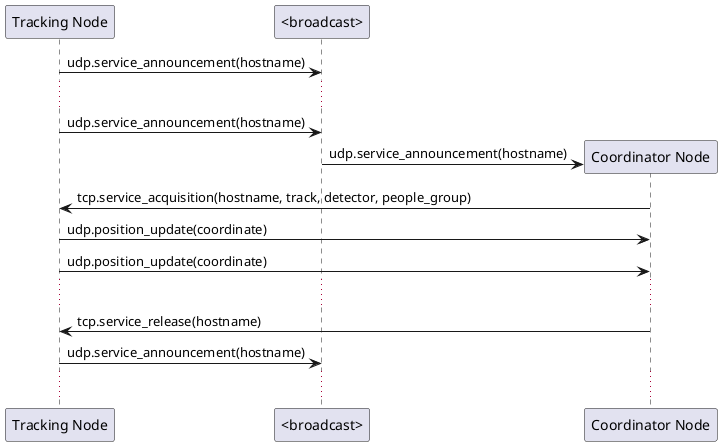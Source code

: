 @startuml service acquisition
"Tracking Node" -> "<broadcast>": udp.service_announcement(hostname)
...
"Tracking Node" -> "<broadcast>": udp.service_announcement(hostname)
create "Coordinator Node"
"<broadcast>" -> "Coordinator Node": udp.service_announcement(hostname)
"Tracking Node" <- "Coordinator Node": tcp.service_acquisition(hostname, track, detector, people_group)
"Tracking Node" -> "Coordinator Node": udp.position_update(coordinate)
"Tracking Node" -> "Coordinator Node": udp.position_update(coordinate)
...
"Tracking Node" <- "Coordinator Node": tcp.service_release(hostname)
"Tracking Node" -> "<broadcast>": udp.service_announcement(hostname)
...

@enduml
